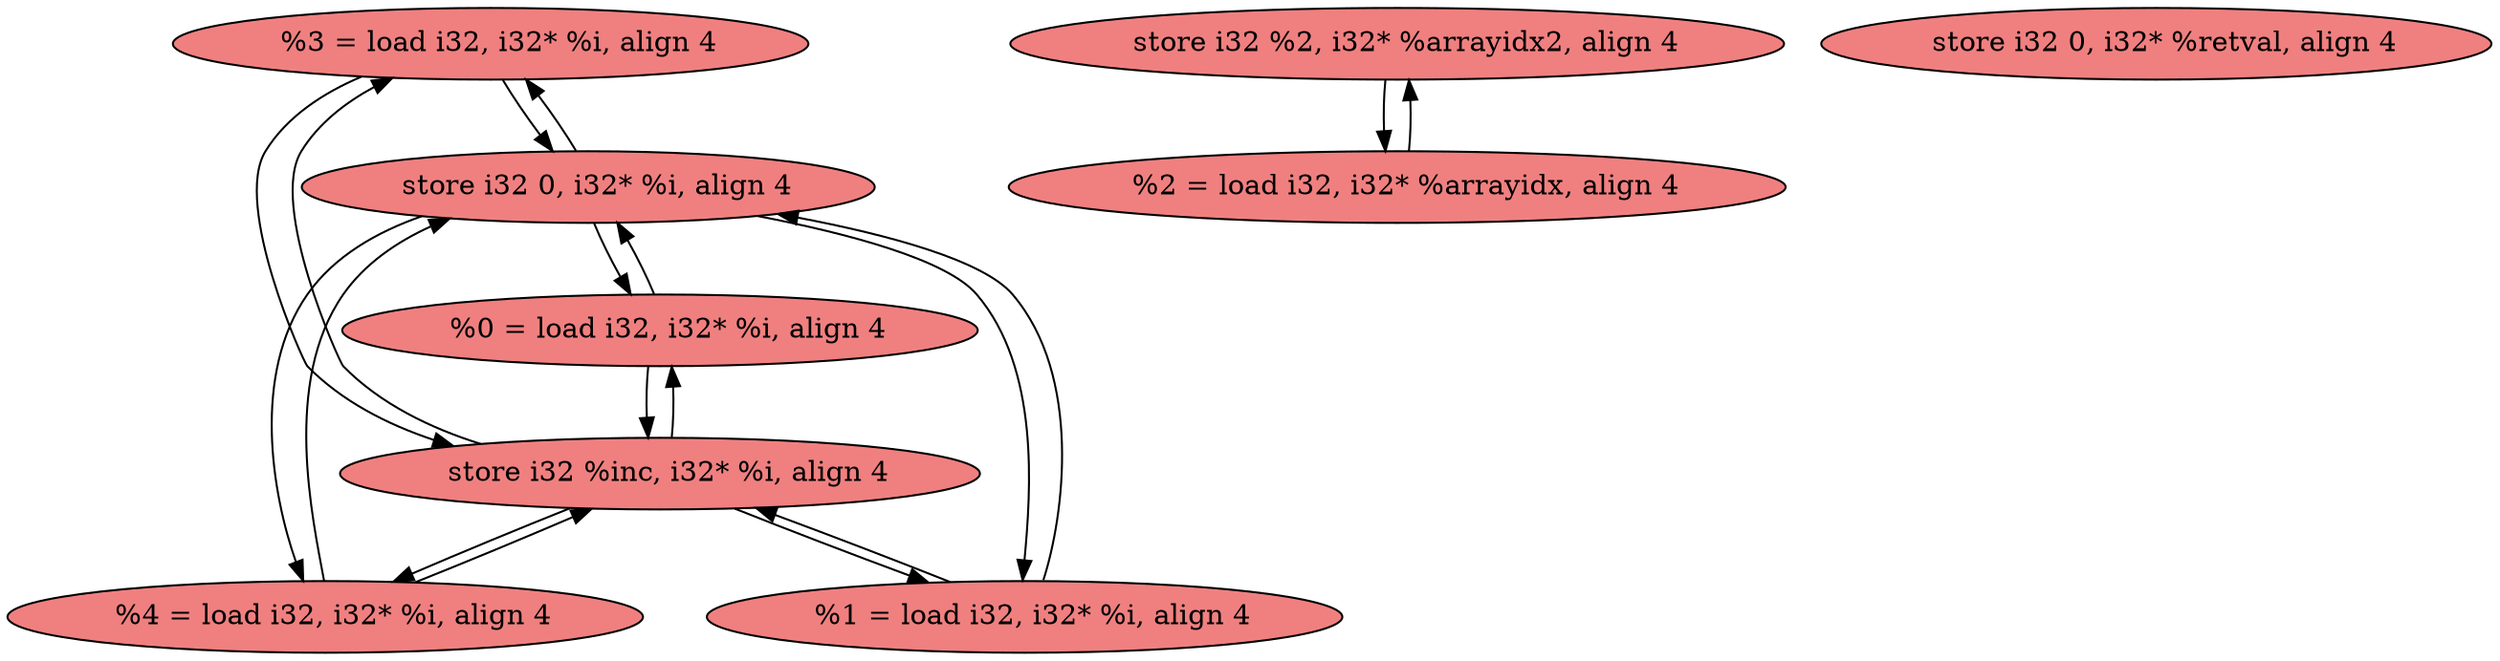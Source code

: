 
digraph G {


node7 [fillcolor=lightcoral,label="  %3 = load i32, i32* %i, align 4",shape=ellipse,style=filled ]
node6 [fillcolor=lightcoral,label="  %1 = load i32, i32* %i, align 4",shape=ellipse,style=filled ]
node1 [fillcolor=lightcoral,label="  %4 = load i32, i32* %i, align 4",shape=ellipse,style=filled ]
node2 [fillcolor=lightcoral,label="  store i32 %2, i32* %arrayidx2, align 4",shape=ellipse,style=filled ]
node3 [fillcolor=lightcoral,label="  store i32 0, i32* %i, align 4",shape=ellipse,style=filled ]
node0 [fillcolor=lightcoral,label="  store i32 %inc, i32* %i, align 4",shape=ellipse,style=filled ]
node8 [fillcolor=lightcoral,label="  %2 = load i32, i32* %arrayidx, align 4",shape=ellipse,style=filled ]
node4 [fillcolor=lightcoral,label="  store i32 0, i32* %retval, align 4",shape=ellipse,style=filled ]
node5 [fillcolor=lightcoral,label="  %0 = load i32, i32* %i, align 4",shape=ellipse,style=filled ]

node2->node8 [ ]
node7->node0 [ ]
node7->node3 [ ]
node3->node1 [ ]
node1->node3 [ ]
node5->node3 [ ]
node5->node0 [ ]
node0->node5 [ ]
node8->node2 [ ]
node6->node3 [ ]
node3->node7 [ ]
node3->node5 [ ]
node0->node1 [ ]
node3->node6 [ ]
node6->node0 [ ]
node0->node7 [ ]
node0->node6 [ ]
node1->node0 [ ]


}
